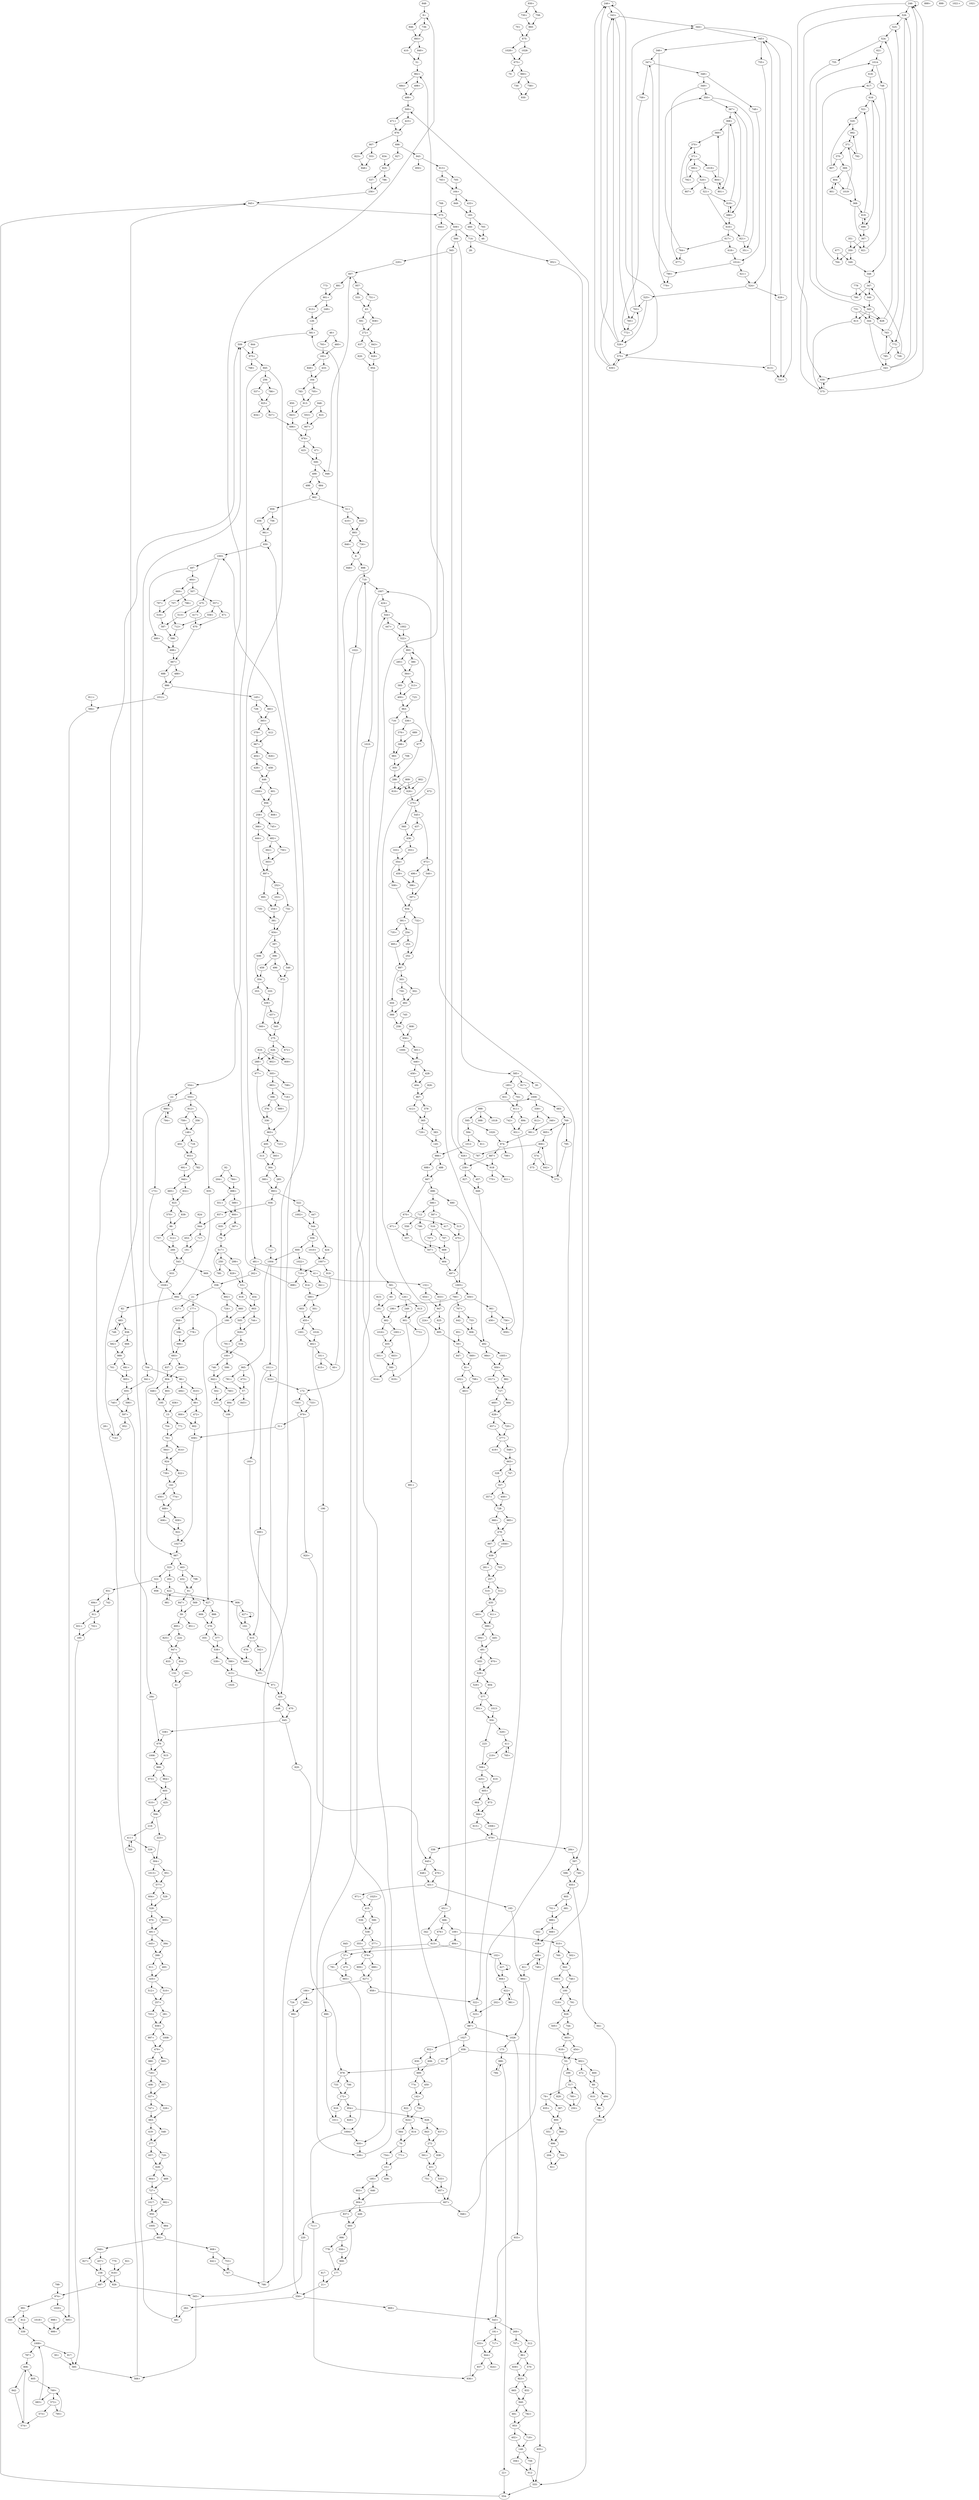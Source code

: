digraph adj {
graph [k=96]
edge [d=-95]
"8+" [l=22569 C=814020]
"8-" [l=22569 C=814020]
"15+" [l=26505 C=943989]
"15-" [l=26505 C=943989]
"21+" [l=53007 C=1890434]
"21-" [l=53007 C=1890434]
"22+" [l=90139 C=2607704]
"22-" [l=90139 C=2607704]
"28+" [l=48884 C=1370904]
"28-" [l=48884 C=1370904]
"30+" [l=26106 C=725198]
"30-" [l=26106 C=725198]
"31+" [l=51885 C=1941957]
"31-" [l=51885 C=1941957]
"41+" [l=38166 C=1432157]
"41-" [l=38166 C=1432157]
"43+" [l=26655 C=865449]
"43-" [l=26655 C=865449]
"46+" [l=8643 C=332799]
"46-" [l=8643 C=332799]
"51+" [l=37859 C=1389430]
"51-" [l=37859 C=1389430]
"53+" [l=29534 C=1110504]
"53-" [l=29534 C=1110504]
"57+" [l=27953 C=1034613]
"57-" [l=27953 C=1034613]
"59+" [l=19050 C=719001]
"59-" [l=19050 C=719001]
"60+" [l=34471 C=1302211]
"60-" [l=34471 C=1302211]
"70+" [l=9150 C=265242]
"70-" [l=9150 C=265242]
"76+" [l=24888 C=864118]
"76-" [l=24888 C=864118]
"79+" [l=8997 C=336627]
"79-" [l=8997 C=336627]
"81+" [l=42121 C=1596143]
"81-" [l=42121 C=1596143]
"82+" [l=41532 C=1381633]
"82-" [l=41532 C=1381633]
"86+" [l=84609 C=2956635]
"86-" [l=84609 C=2956635]
"89+" [l=25733 C=814329]
"89-" [l=25733 C=814329]
"92+" [l=5515 C=191723]
"92-" [l=5515 C=191723]
"96+" [l=14818 C=444070]
"96-" [l=14818 C=444070]
"100+" [l=4909 C=178892]
"100-" [l=4909 C=178892]
"101+" [l=1276 C=47865]
"101-" [l=1276 C=47865]
"102+" [l=22200 C=797857]
"102-" [l=22200 C=797857]
"109+" [l=350 C=19165]
"109-" [l=350 C=19165]
"126+" [l=47492 C=1580702]
"126-" [l=47492 C=1580702]
"132+" [l=45658 C=1716228]
"132-" [l=45658 C=1716228]
"142+" [l=36218 C=1328996]
"142-" [l=36218 C=1328996]
"145+" [l=224 C=32396]
"145-" [l=224 C=32396]
"148+" [l=38775 C=1293221]
"148-" [l=38775 C=1293221]
"164+" [l=7402 C=267366]
"164-" [l=7402 C=267366]
"166+" [l=16079 C=492354]
"166-" [l=16079 C=492354]
"172+" [l=3548 C=229449]
"172-" [l=3548 C=229449]
"173+" [l=39254 C=1178332]
"173-" [l=39254 C=1178332]
"177+" [l=2477 C=88448]
"177-" [l=2477 C=88448]
"183+" [l=8090 C=294280]
"183-" [l=8090 C=294280]
"185+" [l=20225 C=739992]
"185-" [l=20225 C=739992]
"191+" [l=14299 C=480879]
"191-" [l=14299 C=480879]
"193+" [l=44864 C=1351665]
"193-" [l=44864 C=1351665]
"195+" [l=12728 C=457063]
"195-" [l=12728 C=457063]
"196+" [l=4302 C=156636]
"196-" [l=4302 C=156636]
"202+" [l=14202 C=515195]
"202-" [l=14202 C=515195]
"204+" [l=191 C=3092]
"204-" [l=191 C=3092]
"219+" [l=9313 C=336927]
"219-" [l=9313 C=336927]
"220+" [l=47118 C=1579878]
"220-" [l=47118 C=1579878]
"223+" [l=11473 C=367292]
"223-" [l=11473 C=367292]
"224+" [l=191 C=3970]
"224-" [l=191 C=3970]
"238+" [l=6420 C=181705]
"238-" [l=6420 C=181705]
"246+" [l=96 C=255]
"246-" [l=96 C=255]
"249+" [l=191 C=2676]
"249-" [l=191 C=2676]
"250+" [l=250 C=4123]
"250-" [l=250 C=4123]
"252+" [l=189 C=6437]
"252-" [l=189 C=6437]
"253+" [l=98 C=179]
"253-" [l=98 C=179]
"254+" [l=138 C=9991]
"254-" [l=138 C=9991]
"256+" [l=3347 C=115954]
"256-" [l=3347 C=115954]
"257+" [l=952 C=57990]
"257-" [l=952 C=57990]
"258+" [l=176 C=18499]
"258-" [l=176 C=18499]
"262+" [l=2547 C=73373]
"262-" [l=2547 C=73373]
"269+" [l=11183 C=397704]
"269-" [l=11183 C=397704]
"272+" [l=7012 C=224850]
"272-" [l=7012 C=224850]
"275+" [l=286 C=46417]
"275-" [l=286 C=46417]
"277+" [l=209 C=8897]
"277-" [l=209 C=8897]
"281+" [l=191 C=4612]
"281-" [l=191 C=4612]
"284+" [l=2644 C=95093]
"284-" [l=2644 C=95093]
"285+" [l=191 C=4640]
"285-" [l=191 C=4640]
"288+" [l=219 C=26354]
"288-" [l=219 C=26354]
"299+" [l=256 C=5231]
"299-" [l=256 C=5231]
"302+" [l=191 C=15404]
"302-" [l=191 C=15404]
"303+" [l=172 C=10191]
"303-" [l=172 C=10191]
"304+" [l=1141 C=62795]
"304-" [l=1141 C=62795]
"305+" [l=124 C=6986]
"305-" [l=124 C=6986]
"312+" [l=191 C=2889]
"312-" [l=191 C=2889]
"313+" [l=191 C=23078]
"313-" [l=191 C=23078]
"322+" [l=103 C=459]
"322-" [l=103 C=459]
"323+" [l=97 C=157]
"323-" [l=97 C=157]
"327+" [l=920 C=53740]
"327-" [l=920 C=53740]
"328+" [l=191 C=2473]
"328-" [l=191 C=2473]
"329+" [l=5063 C=164733]
"329-" [l=5063 C=164733]
"333+" [l=280 C=15746]
"333-" [l=280 C=15746]
"336+" [l=168 C=18447]
"336-" [l=168 C=18447]
"338+" [l=2241 C=72974]
"338-" [l=2241 C=72974]
"339+" [l=216 C=2535]
"339-" [l=216 C=2535]
"340+" [l=392 C=5524]
"340-" [l=392 C=5524]
"342+" [l=307 C=9457]
"342-" [l=307 C=9457]
"343+" [l=96 C=255]
"343-" [l=96 C=255]
"344+" [l=96 C=255]
"344-" [l=96 C=255]
"345+" [l=96 C=255]
"345-" [l=96 C=255]
"346+" [l=98 C=765]
"346-" [l=98 C=765]
"347+" [l=96 C=255]
"347-" [l=96 C=255]
"348+" [l=97 C=510]
"348-" [l=97 C=510]
"349+" [l=96 C=255]
"349-" [l=96 C=255]
"350+" [l=98 C=765]
"350-" [l=98 C=765]
"351+" [l=139 C=238]
"351-" [l=139 C=238]
"353+" [l=278 C=6239]
"353-" [l=278 C=6239]
"354+" [l=239 C=14249]
"354-" [l=239 C=14249]
"355+" [l=236 C=5628]
"355-" [l=236 C=5628]
"356+" [l=191 C=2971]
"356-" [l=191 C=2971]
"357+" [l=477 C=11357]
"357-" [l=477 C=11357]
"358+" [l=284 C=10398]
"358-" [l=284 C=10398]
"364+" [l=209 C=27495]
"364-" [l=209 C=27495]
"365+" [l=199 C=26456]
"365-" [l=199 C=26456]
"366+" [l=154 C=14762]
"366-" [l=154 C=14762]
"367+" [l=98 C=765]
"367-" [l=98 C=765]
"368+" [l=102 C=1697]
"368-" [l=102 C=1697]
"369+" [l=97 C=443]
"369-" [l=97 C=443]
"370+" [l=97 C=444]
"370-" [l=97 C=444]
"371+" [l=99 C=840]
"371-" [l=99 C=840]
"376+" [l=105 C=2550]
"376-" [l=105 C=2550]
"377+" [l=236 C=6285]
"377-" [l=236 C=6285]
"378+" [l=151 C=3663]
"378-" [l=151 C=3663]
"379+" [l=193 C=23126]
"379-" [l=193 C=23126]
"380+" [l=191 C=23392]
"380-" [l=191 C=23392]
"383+" [l=191 C=23255]
"383-" [l=191 C=23255]
"387+" [l=191 C=4262]
"387-" [l=191 C=4262]
"391+" [l=156 C=14797]
"391-" [l=156 C=14797]
"393+" [l=191 C=9307]
"393-" [l=191 C=9307]
"394+" [l=1997 C=56787]
"394-" [l=1997 C=56787]
"396+" [l=195 C=11540]
"396-" [l=195 C=11540]
"397+" [l=231 C=25288]
"397-" [l=231 C=25288]
"398+" [l=108 C=3306]
"398-" [l=108 C=3306]
"399+" [l=457 C=26490]
"399-" [l=457 C=26490]
"400+" [l=96 C=255]
"400-" [l=96 C=255]
"402+" [l=191 C=219]
"402-" [l=191 C=219]
"404+" [l=186 C=21280]
"404-" [l=186 C=21280]
"408+" [l=528 C=12678]
"408-" [l=528 C=12678]
"410+" [l=191 C=3203]
"410-" [l=191 C=3203]
"411+" [l=193 C=5979]
"411-" [l=193 C=5979]
"412+" [l=193 C=8526]
"412-" [l=193 C=8526]
"415+" [l=186 C=7430]
"415-" [l=186 C=7430]
"417+" [l=344 C=11052]
"417-" [l=344 C=11052]
"419+" [l=191 C=3165]
"419-" [l=191 C=3165]
"423+" [l=440 C=22687]
"423-" [l=440 C=22687]
"424+" [l=281 C=5423]
"424-" [l=281 C=5423]
"425+" [l=340 C=7771]
"425-" [l=340 C=7771]
"427+" [l=1881 C=69183]
"427-" [l=1881 C=69183]
"428+" [l=191 C=23465]
"428-" [l=191 C=23465]
"431+" [l=193 C=6292]
"431-" [l=193 C=6292]
"432+" [l=191 C=3001]
"432-" [l=191 C=3001]
"433+" [l=191 C=3432]
"433-" [l=191 C=3432]
"435+" [l=176 C=5805]
"435-" [l=176 C=5805]
"436+" [l=131 C=3670]
"436-" [l=131 C=3670]
"437+" [l=156 C=5489]
"437-" [l=156 C=5489]
"444+" [l=202 C=12619]
"444-" [l=202 C=12619]
"445+" [l=1106 C=33281]
"445-" [l=1106 C=33281]
"446+" [l=140 C=11374]
"446-" [l=140 C=11374]
"447+" [l=191 C=14976]
"447-" [l=191 C=14976]
"449+" [l=246 C=3969]
"449-" [l=246 C=3969]
"450+" [l=191 C=2998]
"450-" [l=191 C=2998]
"454+" [l=191 C=3668]
"454-" [l=191 C=3668]
"455+" [l=320 C=18049]
"455-" [l=320 C=18049]
"456+" [l=191 C=3013]
"456-" [l=191 C=3013]
"457+" [l=191 C=3078]
"457-" [l=191 C=3078]
"458+" [l=191 C=5025]
"458-" [l=191 C=5025]
"459+" [l=108 C=398]
"459-" [l=108 C=398]
"460+" [l=191 C=2873]
"460-" [l=191 C=2873]
"462+" [l=242 C=10589]
"462-" [l=242 C=10589]
"463+" [l=553 C=16428]
"463-" [l=553 C=16428]
"464+" [l=166 C=10142]
"464-" [l=166 C=10142]
"469+" [l=191 C=3126]
"469-" [l=191 C=3126]
"470+" [l=191 C=2768]
"470-" [l=191 C=2768]
"471+" [l=440 C=11179]
"471-" [l=440 C=11179]
"472+" [l=191 C=2719]
"472-" [l=191 C=2719]
"473+" [l=191 C=3154]
"473-" [l=191 C=3154]
"475+" [l=103 C=819]
"475-" [l=103 C=819]
"479+" [l=152 C=4306]
"479-" [l=152 C=4306]
"481+" [l=99 C=188]
"481-" [l=99 C=188]
"482+" [l=113 C=1562]
"482-" [l=113 C=1562]
"483+" [l=203 C=6124]
"483-" [l=203 C=6124]
"488+" [l=193 C=22487]
"488-" [l=193 C=22487]
"491+" [l=152 C=2571]
"491-" [l=152 C=2571]
"492+" [l=279 C=12367]
"492-" [l=279 C=12367]
"493+" [l=261 C=5339]
"493-" [l=261 C=5339]
"494+" [l=191 C=2705]
"494-" [l=191 C=2705]
"496+" [l=181 C=6582]
"496-" [l=181 C=6582]
"497+" [l=98 C=435]
"497-" [l=98 C=435]
"498+" [l=191 C=3633]
"498-" [l=191 C=3633]
"499+" [l=99 C=337]
"499-" [l=99 C=337]
"500+" [l=266 C=16657]
"500-" [l=266 C=16657]
"501+" [l=191 C=3999]
"501-" [l=191 C=3999]
"502+" [l=191 C=3050]
"502-" [l=191 C=3050]
"505+" [l=191 C=2088]
"505-" [l=191 C=2088]
"506+" [l=520 C=31695]
"506-" [l=520 C=31695]
"507+" [l=176 C=5880]
"507-" [l=176 C=5880]
"508+" [l=342 C=19893]
"508-" [l=342 C=19893]
"509+" [l=158 C=15004]
"509-" [l=158 C=15004]
"510+" [l=314 C=6679]
"510-" [l=314 C=6679]
"512+" [l=314 C=6179]
"512-" [l=314 C=6179]
"513+" [l=326 C=16359]
"513-" [l=326 C=16359]
"516+" [l=164 C=4140]
"516-" [l=164 C=4140]
"517+" [l=155 C=3597]
"517-" [l=155 C=3597]
"518+" [l=191 C=3091]
"518-" [l=191 C=3091]
"520+" [l=97 C=297]
"520-" [l=97 C=297]
"521+" [l=104 C=1318]
"521-" [l=104 C=1318]
"522+" [l=114 C=3724]
"522-" [l=114 C=3724]
"524+" [l=96 C=155]
"524-" [l=96 C=155]
"525+" [l=96 C=160]
"525-" [l=96 C=160]
"526+" [l=96 C=173]
"526-" [l=96 C=173]
"528+" [l=146 C=3256]
"528-" [l=146 C=3256]
"529+" [l=239 C=4647]
"529-" [l=239 C=4647]
"533+" [l=191 C=2404]
"533-" [l=191 C=2404]
"537+" [l=191 C=3007]
"537-" [l=191 C=3007]
"538+" [l=145 C=4654]
"538-" [l=145 C=4654]
"539+" [l=297 C=6900]
"539-" [l=297 C=6900]
"543+" [l=308 C=17439]
"543-" [l=308 C=17439]
"544+" [l=152 C=9434]
"544-" [l=152 C=9434]
"545+" [l=134 C=7956]
"545-" [l=134 C=7956]
"546+" [l=281 C=14872]
"546-" [l=281 C=14872]
"548+" [l=191 C=2579]
"548-" [l=191 C=2579]
"551+" [l=191 C=3144]
"551-" [l=191 C=3144]
"553+" [l=191 C=2764]
"553-" [l=191 C=2764]
"554+" [l=98 C=323]
"554-" [l=98 C=323]
"555+" [l=96 C=89]
"555-" [l=96 C=89]
"556+" [l=246 C=4919]
"556-" [l=246 C=4919]
"557+" [l=103 C=568]
"557-" [l=103 C=568]
"558+" [l=102 C=350]
"558-" [l=102 C=350]
"559+" [l=161 C=10417]
"559-" [l=161 C=10417]
"560+" [l=195 C=3450]
"560-" [l=195 C=3450]
"564+" [l=191 C=3055]
"564-" [l=191 C=3055]
"565+" [l=96 C=45]
"565-" [l=96 C=45]
"566+" [l=96 C=106]
"566-" [l=96 C=106]
"569+" [l=191 C=2946]
"569-" [l=191 C=2946]
"570+" [l=191 C=2531]
"570-" [l=191 C=2531]
"572+" [l=260 C=2690]
"572-" [l=260 C=2690]
"573+" [l=96 C=18]
"573-" [l=96 C=18]
"574+" [l=260 C=2097]
"574-" [l=260 C=2097]
"575+" [l=189 C=4005]
"575-" [l=189 C=4005]
"577+" [l=171 C=5016]
"577-" [l=171 C=5016]
"580+" [l=158 C=4970]
"580-" [l=158 C=4970]
"581+" [l=96 C=64]
"581-" [l=96 C=64]
"582+" [l=191 C=4359]
"582-" [l=191 C=4359]
"585+" [l=96 C=63]
"585-" [l=96 C=63]
"586+" [l=104 C=1153]
"586-" [l=104 C=1153]
"587+" [l=104 C=1002]
"587-" [l=104 C=1002]
"589+" [l=191 C=462]
"589-" [l=191 C=462]
"590+" [l=297 C=6852]
"590-" [l=297 C=6852]
"591+" [l=191 C=2081]
"591-" [l=191 C=2081]
"594+" [l=96 C=255]
"594-" [l=96 C=255]
"595+" [l=96 C=255]
"595-" [l=96 C=255]
"596+" [l=222 C=3569]
"596-" [l=222 C=3569]
"597+" [l=152 C=3089]
"597-" [l=152 C=3089]
"598+" [l=191 C=3258]
"598-" [l=191 C=3258]
"600+" [l=133 C=4445]
"600-" [l=133 C=4445]
"601+" [l=192 C=4085]
"601-" [l=192 C=4085]
"603+" [l=191 C=4196]
"603-" [l=191 C=4196]
"604+" [l=239 C=4307]
"604-" [l=239 C=4307]
"605+" [l=144 C=3897]
"605-" [l=144 C=3897]
"606+" [l=191 C=3681]
"606-" [l=191 C=3681]
"607+" [l=137 C=2319]
"607-" [l=137 C=2319]
"610+" [l=340 C=7547]
"610-" [l=340 C=7547]
"611+" [l=261 C=5395]
"611-" [l=261 C=5395]
"613+" [l=191 C=495]
"613-" [l=191 C=495]
"615+" [l=143 C=3873]
"615-" [l=143 C=3873]
"616+" [l=98 C=436]
"616-" [l=98 C=436]
"617+" [l=98 C=432]
"617-" [l=98 C=432]
"618+" [l=96 C=141]
"618-" [l=96 C=141]
"621+" [l=98 C=429]
"621-" [l=98 C=429]
"622+" [l=131 C=3286]
"622-" [l=131 C=3286]
"626+" [l=97 C=510]
"626-" [l=97 C=510]
"627+" [l=165 C=3054]
"627-" [l=165 C=3054]
"628+" [l=215 C=6873]
"628-" [l=215 C=6873]
"630+" [l=97 C=102]
"630-" [l=97 C=102]
"637+" [l=191 C=2619]
"637-" [l=191 C=2619]
"642+" [l=191 C=3356]
"642-" [l=191 C=3356]
"645+" [l=291 C=11739]
"645-" [l=291 C=11739]
"646+" [l=191 C=1958]
"646-" [l=191 C=1958]
"648+" [l=191 C=3353]
"648-" [l=191 C=3353]
"650+" [l=96 C=215]
"650-" [l=96 C=215]
"651+" [l=96 C=164]
"651-" [l=96 C=164]
"653+" [l=191 C=3393]
"653-" [l=191 C=3393]
"654+" [l=191 C=3109]
"654-" [l=191 C=3109]
"655+" [l=159 C=4443]
"655-" [l=159 C=4443]
"657+" [l=191 C=3499]
"657-" [l=191 C=3499]
"658+" [l=96 C=49]
"658-" [l=96 C=49]
"660+" [l=191 C=467]
"660-" [l=191 C=467]
"663+" [l=202 C=6893]
"663-" [l=202 C=6893]
"664+" [l=191 C=3214]
"664-" [l=191 C=3214]
"665+" [l=191 C=4405]
"665-" [l=191 C=4405]
"666+" [l=99 C=428]
"666-" [l=99 C=428]
"667+" [l=128 C=7111]
"667-" [l=128 C=7111]
"668+" [l=191 C=314]
"668-" [l=191 C=314]
"669+" [l=176 C=667]
"669-" [l=176 C=667]
"670+" [l=97 C=128]
"670-" [l=97 C=128]
"671+" [l=190 C=4564]
"671-" [l=190 C=4564]
"672+" [l=117 C=88]
"672-" [l=117 C=88]
"675+" [l=146 C=3514]
"675-" [l=146 C=3514]
"676+" [l=166 C=2427]
"676-" [l=166 C=2427]
"677+" [l=134 C=252]
"677-" [l=134 C=252]
"679+" [l=163 C=3878]
"679-" [l=163 C=3878]
"680+" [l=246 C=5458]
"680-" [l=246 C=5458]
"681+" [l=191 C=437]
"681-" [l=191 C=437]
"683+" [l=189 C=1444]
"683-" [l=189 C=1444]
"684+" [l=191 C=2925]
"684-" [l=191 C=2925]
"686+" [l=175 C=304]
"686-" [l=175 C=304]
"688+" [l=193 C=3263]
"688-" [l=193 C=3263]
"689+" [l=125 C=143]
"689-" [l=125 C=143]
"691+" [l=191 C=2675]
"691-" [l=191 C=2675]
"693+" [l=98 C=110]
"693-" [l=98 C=110]
"694+" [l=179 C=2439]
"694-" [l=179 C=2439]
"696+" [l=212 C=8327]
"696-" [l=212 C=8327]
"698+" [l=97 C=319]
"698-" [l=97 C=319]
"701+" [l=191 C=2068]
"701-" [l=191 C=2068]
"702+" [l=191 C=2958]
"702-" [l=191 C=2958]
"703+" [l=191 C=2487]
"703-" [l=191 C=2487]
"704+" [l=97 C=92]
"704-" [l=97 C=92]
"705+" [l=191 C=2642]
"705-" [l=191 C=2642]
"706+" [l=191 C=4971]
"706-" [l=191 C=4971]
"707+" [l=110 C=648]
"707-" [l=110 C=648]
"708+" [l=133 C=98]
"708-" [l=133 C=98]
"709+" [l=162 C=370]
"709-" [l=162 C=370]
"710+" [l=97 C=111]
"710-" [l=97 C=111]
"711+" [l=133 C=1282]
"711-" [l=133 C=1282]
"712+" [l=176 C=3706]
"712-" [l=176 C=3706]
"714+" [l=97 C=92]
"714-" [l=97 C=92]
"716+" [l=191 C=545]
"716-" [l=191 C=545]
"717+" [l=191 C=506]
"717-" [l=191 C=506]
"718+" [l=191 C=3331]
"718-" [l=191 C=3331]
"720+" [l=191 C=2829]
"720-" [l=191 C=2829]
"723+" [l=124 C=74]
"723-" [l=124 C=74]
"724+" [l=191 C=2926]
"724-" [l=191 C=2926]
"727+" [l=196 C=6759]
"727-" [l=196 C=6759]
"728+" [l=132 C=2029]
"728-" [l=132 C=2029]
"729+" [l=191 C=3681]
"729-" [l=191 C=3681]
"730+" [l=191 C=2330]
"730-" [l=191 C=2330]
"731+" [l=142 C=3016]
"731-" [l=142 C=3016]
"732+" [l=303 C=5979]
"732-" [l=303 C=5979]
"733+" [l=191 C=3369]
"733-" [l=191 C=3369]
"735+" [l=102 C=15]
"735-" [l=102 C=15]
"736+" [l=191 C=2576]
"736-" [l=191 C=2576]
"739+" [l=191 C=2601]
"739-" [l=191 C=2601]
"740+" [l=222 C=4406]
"740-" [l=222 C=4406]
"742+" [l=180 C=606]
"742-" [l=180 C=606]
"744+" [l=191 C=962]
"744-" [l=191 C=962]
"745+" [l=128 C=102]
"745-" [l=128 C=102]
"746+" [l=191 C=430]
"746-" [l=191 C=430]
"747+" [l=191 C=2931]
"747-" [l=191 C=2931]
"748+" [l=182 C=390]
"748-" [l=182 C=390]
"749+" [l=176 C=1808]
"749-" [l=176 C=1808]
"750+" [l=191 C=288]
"750-" [l=191 C=288]
"751+" [l=191 C=445]
"751-" [l=191 C=445]
"753+" [l=191 C=365]
"753-" [l=191 C=365]
"754+" [l=191 C=316]
"754-" [l=191 C=316]
"755+" [l=188 C=576]
"755-" [l=188 C=576]
"756+" [l=191 C=245]
"756-" [l=191 C=245]
"757+" [l=191 C=322]
"757-" [l=191 C=322]
"758+" [l=191 C=475]
"758-" [l=191 C=475]
"759+" [l=191 C=372]
"759-" [l=191 C=372]
"760+" [l=191 C=639]
"760-" [l=191 C=639]
"763+" [l=96 C=3]
"763-" [l=96 C=3]
"764+" [l=105 C=37]
"764-" [l=105 C=37]
"765+" [l=183 C=1663]
"765-" [l=183 C=1663]
"766+" [l=103 C=632]
"766-" [l=103 C=632]
"767+" [l=101 C=248]
"767-" [l=101 C=248]
"768+" [l=114 C=51]
"768-" [l=114 C=51]
"769+" [l=103 C=252]
"769-" [l=103 C=252]
"770+" [l=157 C=173]
"770-" [l=157 C=173]
"771+" [l=191 C=2622]
"771-" [l=191 C=2622]
"772+" [l=150 C=173]
"772-" [l=150 C=173]
"773+" [l=187 C=440]
"773-" [l=187 C=440]
"774+" [l=191 C=308]
"774-" [l=191 C=308]
"778+" [l=99 C=8]
"778-" [l=99 C=8]
"779+" [l=155 C=340]
"779-" [l=155 C=340]
"780+" [l=112 C=215]
"780-" [l=112 C=215]
"781+" [l=191 C=463]
"781-" [l=191 C=463]
"782+" [l=191 C=442]
"782-" [l=191 C=442]
"783+" [l=191 C=300]
"783-" [l=191 C=300]
"784+" [l=191 C=279]
"784-" [l=191 C=279]
"785+" [l=98 C=96]
"785-" [l=98 C=96]
"786+" [l=191 C=315]
"786-" [l=191 C=315]
"787+" [l=112 C=315]
"787-" [l=112 C=315]
"790+" [l=101 C=17]
"790-" [l=101 C=17]
"791+" [l=191 C=249]
"791-" [l=191 C=249]
"792+" [l=122 C=64]
"792-" [l=122 C=64]
"793+" [l=191 C=316]
"793-" [l=191 C=316]
"794+" [l=122 C=199]
"794-" [l=122 C=199]
"795+" [l=96 C=3]
"795-" [l=96 C=3]
"796+" [l=110 C=47]
"796-" [l=110 C=47]
"797+" [l=110 C=54]
"797-" [l=110 C=54]
"798+" [l=191 C=496]
"798-" [l=191 C=496]
"799+" [l=110 C=34]
"799-" [l=110 C=34]
"800+" [l=191 C=320]
"800-" [l=191 C=320]
"801+" [l=131 C=206]
"801-" [l=131 C=206]
"802+" [l=128 C=103]
"802-" [l=128 C=103]
"803+" [l=191 C=547]
"803-" [l=191 C=547]
"804+" [l=113 C=40]
"804-" [l=113 C=40]
"805+" [l=96 C=24]
"805-" [l=96 C=24]
"806+" [l=104 C=248]
"806-" [l=104 C=248]
"807+" [l=120 C=96]
"807-" [l=120 C=96]
"808+" [l=120 C=90]
"808-" [l=120 C=90]
"809+" [l=119 C=78]
"809-" [l=119 C=78]
"810+" [l=191 C=290]
"810-" [l=191 C=290]
"811+" [l=111 C=364]
"811-" [l=111 C=364]
"812+" [l=103 C=30]
"812-" [l=103 C=30]
"813+" [l=97 C=4]
"813-" [l=97 C=4]
"814+" [l=191 C=255]
"814-" [l=191 C=255]
"815+" [l=122 C=64]
"815-" [l=122 C=64]
"816+" [l=106 C=34]
"816-" [l=106 C=34]
"817+" [l=123 C=70]
"817-" [l=123 C=70]
"818+" [l=191 C=269]
"818-" [l=191 C=269]
"819+" [l=111 C=38]
"819-" [l=111 C=38]
"820+" [l=103 C=18]
"820-" [l=103 C=18]
"821+" [l=108 C=29]
"821-" [l=108 C=29]
"822+" [l=191 C=230]
"822-" [l=191 C=230]
"823+" [l=191 C=323]
"823-" [l=191 C=323]
"824+" [l=140 C=119]
"824-" [l=140 C=119]
"825+" [l=191 C=303]
"825-" [l=191 C=303]
"826+" [l=118 C=57]
"826-" [l=118 C=57]
"827+" [l=191 C=375]
"827-" [l=191 C=375]
"828+" [l=97 C=8]
"828-" [l=97 C=8]
"829+" [l=101 C=12]
"829-" [l=101 C=12]
"830+" [l=191 C=300]
"830-" [l=191 C=300]
"831+" [l=191 C=291]
"831-" [l=191 C=291]
"832+" [l=191 C=700]
"832-" [l=191 C=700]
"833+" [l=191 C=1277]
"833-" [l=191 C=1277]
"834+" [l=131 C=142]
"834-" [l=131 C=142]
"835+" [l=191 C=299]
"835-" [l=191 C=299]
"836+" [l=163 C=248]
"836-" [l=163 C=248]
"837+" [l=107 C=32]
"837-" [l=107 C=32]
"838+" [l=191 C=532]
"838-" [l=191 C=532]
"839+" [l=191 C=436]
"839-" [l=191 C=436]
"840+" [l=191 C=295]
"840-" [l=191 C=295]
"841+" [l=155 C=409]
"841-" [l=155 C=409]
"842+" [l=96 C=2]
"842-" [l=96 C=2]
"843+" [l=191 C=358]
"843-" [l=191 C=358]
"844+" [l=117 C=53]
"844-" [l=117 C=53]
"845+" [l=126 C=65]
"845-" [l=126 C=65]
"846+" [l=191 C=270]
"846-" [l=191 C=270]
"847+" [l=191 C=425]
"847-" [l=191 C=425]
"848+" [l=196 C=376]
"848-" [l=196 C=376]
"849+" [l=191 C=472]
"849-" [l=191 C=472]
"850+" [l=147 C=178]
"850-" [l=147 C=178]
"851+" [l=128 C=135]
"851-" [l=128 C=135]
"887+" [l=209376 C=5742170]
"887-" [l=209376 C=5742170]
"888+" [l=21865 C=678735]
"888-" [l=21865 C=678735]
"889+" [l=55828 C=2045920]
"889-" [l=55828 C=2045920]
"890+" [l=90544 C=3370799]
"890-" [l=90544 C=3370799]
"891+" [l=20063 C=649116]
"891-" [l=20063 C=649116]
"892+" [l=21268 C=616206]
"892-" [l=21268 C=616206]
"893+" [l=86361 C=3144777]
"893-" [l=86361 C=3144777]
"894+" [l=105784 C=3978132]
"894-" [l=105784 C=3978132]
"895+" [l=76923 C=2931114]
"895-" [l=76923 C=2931114]
"896+" [l=85836 C=3197984]
"896-" [l=85836 C=3197984]
"897+" [l=523 C=106873]
"897-" [l=523 C=106873]
"898+" [l=75740 C=2709329]
"898-" [l=75740 C=2709329]
"899+" [l=120053 C=3344930]
"899-" [l=120053 C=3344930]
"900+" [l=72130 C=2698563]
"900-" [l=72130 C=2698563]
"901+" [l=79018 C=2586060]
"901-" [l=79018 C=2586060]
"902+" [l=34991 C=1115651]
"902-" [l=34991 C=1115651]
"903+" [l=80339 C=2987162]
"903-" [l=80339 C=2987162]
"904+" [l=62788 C=2260030]
"904-" [l=62788 C=2260030]
"905+" [l=34308 C=1125653]
"905-" [l=34308 C=1125653]
"906+" [l=17453 C=653815]
"906-" [l=17453 C=653815]
"907+" [l=41851 C=1376831]
"907-" [l=41851 C=1376831]
"908+" [l=21184 C=735067]
"908-" [l=21184 C=735067]
"909+" [l=3227 C=102880]
"909-" [l=3227 C=102880]
"910+" [l=17655 C=669604]
"910-" [l=17655 C=669604]
"911+" [l=52012 C=1889893]
"911-" [l=52012 C=1889893]
"912+" [l=72439 C=2397069]
"912-" [l=72439 C=2397069]
"913+" [l=77576 C=2875166]
"913-" [l=77576 C=2875166]
"914+" [l=32781 C=1227352]
"914-" [l=32781 C=1227352]
"915+" [l=423 C=11706]
"915-" [l=423 C=11706]
"916+" [l=81373 C=3058103]
"916-" [l=81373 C=3058103]
"917+" [l=61723 C=1713480]
"917-" [l=61723 C=1713480]
"918+" [l=36009 C=960657]
"918-" [l=36009 C=960657]
"919+" [l=26188 C=999214]
"919-" [l=26188 C=999214]
"920+" [l=4215 C=127437]
"920-" [l=4215 C=127437]
"921+" [l=54482 C=1458802]
"921-" [l=54482 C=1458802]
"922+" [l=31494 C=1174846]
"922-" [l=31494 C=1174846]
"923+" [l=46701 C=1621076]
"923-" [l=46701 C=1621076]
"924+" [l=93335 C=3366988]
"924-" [l=93335 C=3366988]
"925+" [l=19450 C=716592]
"925-" [l=19450 C=716592]
"926+" [l=22845 C=676824]
"926-" [l=22845 C=676824]
"927+" [l=31616 C=1201541]
"927-" [l=31616 C=1201541]
"928+" [l=76659 C=2519357]
"928-" [l=76659 C=2519357]
"929+" [l=29309 C=1084256]
"929-" [l=29309 C=1084256]
"930+" [l=104259 C=3252817]
"930-" [l=104259 C=3252817]
"931+" [l=75314 C=2810648]
"931-" [l=75314 C=2810648]
"933+" [l=58615 C=2340307]
"933-" [l=58615 C=2340307]
"934+" [l=426 C=81643]
"934-" [l=426 C=81643]
"935+" [l=9439 C=314995]
"935-" [l=9439 C=314995]
"936+" [l=333 C=15900]
"936-" [l=333 C=15900]
"937+" [l=29707 C=1011045]
"937-" [l=29707 C=1011045]
"938+" [l=66459 C=2255196]
"938-" [l=66459 C=2255196]
"939+" [l=513 C=27762]
"939-" [l=513 C=27762]
"940+" [l=9999 C=349420]
"940-" [l=9999 C=349420]
"941+" [l=22324 C=645723]
"941-" [l=22324 C=645723]
"942+" [l=30966 C=1144452]
"942-" [l=30966 C=1144452]
"943+" [l=50197 C=1887848]
"943-" [l=50197 C=1887848]
"944+" [l=31934 C=1122291]
"944-" [l=31934 C=1122291]
"945+" [l=356 C=63150]
"945-" [l=356 C=63150]
"946+" [l=11537 C=363442]
"946-" [l=11537 C=363442]
"947+" [l=102482 C=3822317]
"947-" [l=102482 C=3822317]
"948+" [l=31981 C=1014009]
"948-" [l=31981 C=1014009]
"949+" [l=45119 C=1379163]
"949-" [l=45119 C=1379163]
"950+" [l=1975 C=127994]
"950-" [l=1975 C=127994]
"951+" [l=332 C=7987]
"951-" [l=332 C=7987]
"952+" [l=82230 C=2392414]
"952-" [l=82230 C=2392414]
"953+" [l=39614 C=1326305]
"953-" [l=39614 C=1326305]
"954+" [l=51601 C=1632412]
"954-" [l=51601 C=1632412]
"955+" [l=4786 C=170612]
"955-" [l=4786 C=170612]
"956+" [l=274 C=44054]
"956-" [l=274 C=44054]
"957+" [l=16843 C=554856]
"957-" [l=16843 C=554856]
"958+" [l=48657 C=1526556]
"958-" [l=48657 C=1526556]
"959+" [l=36493 C=1390837]
"959-" [l=36493 C=1390837]
"960+" [l=87501 C=2630479]
"960-" [l=87501 C=2630479]
"961+" [l=8759 C=330646]
"961-" [l=8759 C=330646]
"962+" [l=883 C=62946]
"962-" [l=883 C=62946]
"963+" [l=471 C=93290]
"963-" [l=471 C=93290]
"964+" [l=7657 C=247441]
"964-" [l=7657 C=247441]
"965+" [l=15780 C=595459]
"965-" [l=15780 C=595459]
"966+" [l=1845 C=116142]
"966-" [l=1845 C=116142]
"967+" [l=383 C=71226]
"967-" [l=383 C=71226]
"968+" [l=218 C=4437]
"968-" [l=218 C=4437]
"969+" [l=3053 C=101752]
"969-" [l=3053 C=101752]
"970+" [l=4863 C=145925]
"970-" [l=4863 C=145925]
"971+" [l=2973 C=93593]
"971-" [l=2973 C=93593]
"972+" [l=287 C=29551]
"972-" [l=287 C=29551]
"973+" [l=6282 C=233328]
"973-" [l=6282 C=233328]
"974+" [l=66736 C=1841448]
"974-" [l=66736 C=1841448]
"975+" [l=389 C=70652]
"975-" [l=389 C=70652]
"976+" [l=1523 C=157211]
"976-" [l=1523 C=157211]
"977+" [l=325 C=11529]
"977-" [l=325 C=11529]
"979+" [l=2593 C=185689]
"979-" [l=2593 C=185689]
"980+" [l=1277 C=37469]
"980-" [l=1277 C=37469]
"981+" [l=1264 C=46308]
"981-" [l=1264 C=46308]
"982+" [l=549 C=15756]
"982-" [l=549 C=15756]
"983+" [l=273 C=40595]
"983-" [l=273 C=40595]
"984+" [l=424 C=12294]
"984-" [l=424 C=12294]
"985+" [l=1374 C=45594]
"985-" [l=1374 C=45594]
"986+" [l=255 C=39714]
"986-" [l=255 C=39714]
"987+" [l=177 C=11391]
"987-" [l=177 C=11391]
"989+" [l=970 C=27596]
"989-" [l=970 C=27596]
"990+" [l=436 C=19689]
"990-" [l=436 C=19689]
"991+" [l=2421 C=68383]
"991-" [l=2421 C=68383]
"992+" [l=133 C=6199]
"992-" [l=133 C=6199]
"993+" [l=156 C=14586]
"993-" [l=156 C=14586]
"994+" [l=173 C=7638]
"994-" [l=173 C=7638]
"995+" [l=192 C=19619]
"995-" [l=192 C=19619]
"996+" [l=214 C=4093]
"996-" [l=214 C=4093]
"997+" [l=307 C=7461]
"997-" [l=307 C=7461]
"998+" [l=152 C=762]
"998-" [l=152 C=762]
"999+" [l=125 C=7164]
"999-" [l=125 C=7164]
"1000+" [l=192 C=22608]
"1000-" [l=192 C=22608]
"1001+" [l=632 C=22022]
"1001-" [l=632 C=22022]
"1002+" [l=191 C=5213]
"1002-" [l=191 C=5213]
"1003+" [l=131 C=8342]
"1003-" [l=131 C=8342]
"1004+" [l=157 C=6165]
"1004-" [l=157 C=6165]
"1005+" [l=424 C=10571]
"1005-" [l=424 C=10571]
"1006+" [l=423 C=8505]
"1006-" [l=423 C=8505]
"1007+" [l=131 C=3962]
"1007-" [l=131 C=3962]
"1008+" [l=307 C=7099]
"1008-" [l=307 C=7099]
"1009+" [l=140 C=2260]
"1009-" [l=140 C=2260]
"1010+" [l=217 C=4814]
"1010-" [l=217 C=4814]
"1011+" [l=206 C=4867]
"1011-" [l=206 C=4867]
"1012+" [l=188 C=676]
"1012-" [l=188 C=676]
"1013+" [l=332 C=6382]
"1013-" [l=332 C=6382]
"1014+" [l=98 C=430]
"1014-" [l=98 C=430]
"1016+" [l=632 C=19595]
"1016-" [l=632 C=19595]
"1017+" [l=591 C=16608]
"1017-" [l=591 C=16608]
"1018+" [l=113 C=800]
"1018-" [l=113 C=800]
"1019+" [l=128 C=145]
"1019-" [l=128 C=145]
"1020+" [l=189 C=821]
"1020-" [l=189 C=821]
"1021+" [l=126 C=7242]
"1021-" [l=126 C=7242]
"1022+" [l=212 C=6625]
"1022-" [l=212 C=6625]
"1025+" [l=16766 C=514697]
"1025-" [l=16766 C=514697]
"1026+" [l=113 C=2491]
"1026-" [l=113 C=2491]
"1027+" [l=113 C=2523]
"1027-" [l=113 C=2523]
"1028+" [l=1941 C=59041]
"1028-" [l=1941 C=59041]
"8+" -> "736-"
"8+" -> "846-"
"8-" -> "848+"
"8-" -> "898-"
"15+" -> "195+"
"15+" -> "836-"
"15-" -> "754-"
"15-" -> "771-"
"21+" -> "358+"
"21-" -> "177+"
"21-" -> "817+"
"22+" -> "554-"
"22-" -> "990+"
"28+" -> "714+"
"30+" -> "585-"
"31+" -> "658+"
"31-" -> "979-"
"41+" -> "132+"
"41+" -> "841+"
"41-" -> "481-"
"43+" -> "533+"
"43+" -> "751-"
"43-" -> "591-"
"43-" -> "838+"
"46+" -> "460+"
"46+" -> "793+"
"51+" -> "410+"
"51+" -> "840-"
"51-" -> "962+"
"53+" -> "454-"
"53+" -> "818-"
"53-" -> "299-"
"53-" -> "829-"
"57+" -> "473-"
"57+" -> "781-"
"57-" -> "845+"
"57-" -> "894-"
"59+" -> "569+"
"59+" -> "847-"
"59-" -> "851+"
"59-" -> "895+"
"60+" -> "581+"
"60-" -> "101-"
"70+" -> "675-"
"76+" -> "564+"
"76+" -> "814+"
"76-" -> "754+"
"76-" -> "771+"
"79+" -> "387-"
"79+" -> "835+"
"79-" -> "517+"
"81+" -> "432+"
"81+" -> "798+"
"81-" -> "569-"
"81-" -> "847+"
"82+" -> "994+"
"82-" -> "483-"
"86+" -> "570-"
"86+" -> "839+"
"86-" -> "312+"
"86-" -> "757-"
"89+" -> "472+"
"89+" -> "800+"
"89-" -> "494-"
"89-" -> "810-"
"92-" -> "204+"
"92-" -> "784+"
"96+" -> "494+"
"96+" -> "810+"
"96-" -> "704+"
"100+" -> "598-"
"100+" -> "746-"
"100-" -> "518+"
"100-" -> "791-"
"101+" -> "60+"
"101+" -> "815+"
"101-" -> "462-"
"102+" -> "427-"
"102+" -> "906+"
"102-" -> "615-"
"109+" -> "894+"
"109+" -> "910+"
"109-" -> "666+"
"126+" -> "249-"
"126+" -> "613-"
"126-" -> "581+"
"132+" -> "654+"
"132+" -> "833+"
"132-" -> "41-"
"142+" -> "739-"
"142+" -> "822-"
"142-" -> "450+"
"142-" -> "774+"
"145+" -> "383+"
"145+" -> "729-"
"145-" -> "986+"
"148+" -> "402-"
"148+" -> "718-"
"148-" -> "356+"
"148-" -> "759-"
"164+" -> "433+"
"164+" -> "849-"
"164-" -> "705+"
"164-" -> "783-"
"166+" -> "660+"
"166+" -> "724-"
"166-" -> "627-"
"172+" -> "916-"
"172+" -> "954+"
"172-" -> "706+"
"172-" -> "733+"
"173+" -> "1026+"
"173-" -> "990-"
"177+" -> "778+"
"177+" -> "968+"
"177-" -> "21+"
"183+" -> "433-"
"183+" -> "849+"
"183-" -> "460-"
"183-" -> "793-"
"185+" -> "702-"
"185+" -> "831-"
"185-" -> "585-"
"191+" -> "653+"
"191+" -> "717+"
"191-" -> "543-"
"193+" -> "431-"
"193-" -> "994+"
"195+" -> "646-"
"195+" -> "803+"
"195-" -> "15-"
"196+" -> "462-"
"196-" -> "766-"
"202+" -> "323+"
"202-" -> "622-"
"204+" -> "896+"
"204-" -> "92+"
"219+" -> "506+"
"219-" -> "411+"
"220+" -> "607-"
"220-" -> "565+"
"223+" -> "304+"
"223-" -> "506+"
"224+" -> "895-"
"224-" -> "947+"
"238+" -> "457-"
"238+" -> "827-"
"238-" -> "887-"
"238-" -> "926-"
"246+" -> "246+"
"246+" -> "343+"
"246+" -> "575+"
"246-" -> "246-"
"246-" -> "526-"
"246-" -> "630-"
"249+" -> "126-"
"249-" -> "901-"
"250+" -> "517-"
"250-" -> "780-"
"250-" -> "829+"
"252+" -> "253+"
"252+" -> "732-"
"252-" -> "897-"
"253+" -> "254+"
"253-" -> "252-"
"254+" -> "391-"
"254-" -> "253-"
"254-" -> "995+"
"256+" -> "945+"
"256-" -> "537+"
"256-" -> "786+"
"257+" -> "281-"
"257+" -> "703+"
"257-" -> "510-"
"257-" -> "512-"
"258+" -> "366+"
"258+" -> "745+"
"258-" -> "956+"
"262+" -> "358-"
"262-" -> "481-"
"269+" -> "312-"
"269+" -> "757+"
"269-" -> "543-"
"272+" -> "637-"
"272+" -> "843+"
"272-" -> "591+"
"272-" -> "838-"
"275+" -> "545+"
"275+" -> "560-"
"275-" -> "672+"
"275-" -> "626-"
"277+" -> "419+"
"277+" -> "548+"
"277-" -> "657-"
"277-" -> "720-"
"281+" -> "257-"
"281-" -> "939+"
"284+" -> "597-"
"284-" -> "679-"
"285+" -> "364+"
"285-" -> "993+"
"288+" -> "977+"
"288+" -> "305+"
"288-" -> "816+"
"288-" -> "626+"
"299+" -> "53+"
"299-" -> "517-"
"302+" -> "303+"
"302-" -> "482-"
"303+" -> "897+"
"303-" -> "302-"
"303-" -> "750-"
"304+" -> "951-"
"304+" -> "1013+"
"304-" -> "223-"
"304-" -> "329+"
"305+" -> "708+"
"305+" -> "983+"
"305-" -> "288-"
"312+" -> "269-"
"312-" -> "86+"
"313+" -> "400+"
"313-" -> "364-"
"322+" -> "323+"
"322-" -> "931-"
"322-" -> "958-"
"323+" -> "987+"
"323-" -> "202-"
"323-" -> "322-"
"327+" -> "328+"
"327+" -> "747+"
"327-" -> "357+"
"327-" -> "408+"
"328+" -> "663-"
"328-" -> "327-"
"329+" -> "411-"
"329-" -> "304+"
"333+" -> "354+"
"333-" -> "436+"
"336+" -> "376+"
"336+" -> "977-"
"336-" -> "963+"
"338+" -> "679-"
"338-" -> "645+"
"339+" -> "340+"
"339+" -> "812+"
"339-" -> "1009+"
"340+" -> "991+"
"340-" -> "339-"
"342+" -> "651-"
"342-" -> "615+"
"343+" -> "344+"
"343+" -> "785+"
"343-" -> "246-"
"343-" -> "526-"
"343-" -> "630-"
"344+" -> "345+"
"344+" -> "731+"
"344-" -> "343-"
"344-" -> "763-"
"345+" -> "346+"
"345+" -> "755+"
"345-" -> "344-"
"345-" -> "813-"
"345-" -> "828-"
"346+" -> "347+"
"346+" -> "779+"
"346-" -> "345-"
"347+" -> "348+"
"347+" -> "709+"
"347-" -> "346-"
"347-" -> "790-"
"348+" -> "349+"
"348+" -> "748+"
"348-" -> "347-"
"349+" -> "350+"
"349+" -> "677+"
"349-" -> "348-"
"350+" -> "351+"
"350+" -> "367+"
"350-" -> "349-"
"350-" -> "764-"
"351-" -> "350-"
"351-" -> "821-"
"353+" -> "354+"
"353-" -> "436+"
"354+" -> "459+"
"354+" -> "508+"
"354-" -> "333-"
"354-" -> "353-"
"355+" -> "378+"
"355-" -> "538+"
"356+" -> "912-"
"356-" -> "148+"
"357+" -> "728-"
"357-" -> "327+"
"358+" -> "262-"
"358+" -> "969+"
"358-" -> "21-"
"358-" -> "892+"
"364+" -> "313+"
"364+" -> "393-"
"364-" -> "285-"
"364-" -> "380+"
"365+" -> "379+"
"365+" -> "412-"
"365-" -> "383-"
"365-" -> "729+"
"366+" -> "444+"
"366+" -> "482+"
"366-" -> "258-"
"367+" -> "368+"
"367+" -> "686+"
"367-" -> "350-"
"367-" -> "821-"
"368+" -> "369+"
"368+" -> "801+"
"368-" -> "367-"
"368-" -> "819-"
"369+" -> "370+"
"369-" -> "368-"
"369-" -> "804-"
"370+" -> "371+"
"370-" -> "369-"
"370-" -> "807-"
"371+" -> "992+"
"371+" -> "1019+"
"371-" -> "370-"
"371-" -> "792-"
"376+" -> "398+"
"376-" -> "336-"
"377+" -> "378+"
"377-" -> "538+"
"378+" -> "888+"
"378+" -> "909+"
"378-" -> "355-"
"378-" -> "377-"
"379+" -> "967+"
"379-" -> "365-"
"380+" -> "993+"
"380-" -> "364+"
"383+" -> "365+"
"383-" -> "145-"
"387+" -> "79-"
"387-" -> "900-"
"391+" -> "254-"
"391+" -> "735+"
"391-" -> "934+"
"393+" -> "364-"
"393-" -> "400+"
"394+" -> "491-"
"394-" -> "399-"
"396+" -> "397+"
"396-" -> "459-"
"396-" -> "496-"
"397+" -> "934-"
"397-" -> "396-"
"397-" -> "546-"
"398+" -> "983-"
"398-" -> "376-"
"398-" -> "689+"
"399+" -> "394+"
"399+" -> "445-"
"399-" -> "493-"
"399-" -> "611-"
"400+" -> "963-"
"400-" -> "313-"
"400-" -> "393+"
"402+" -> "148-"
"402-" -> "953+"
"404+" -> "428+"
"404+" -> "458-"
"404-" -> "967-"
"408+" -> "728-"
"408-" -> "327+"
"410+" -> "893-"
"410-" -> "51-"
"411+" -> "329-"
"411+" -> "765-"
"411-" -> "219+"
"411-" -> "765+"
"412+" -> "365-"
"412-" -> "967+"
"415+" -> "971-"
"415+" -> "1025-"
"415-" -> "539-"
"415-" -> "590-"
"417+" -> "670-"
"417-" -> "475+"
"419+" -> "663+"
"419-" -> "277-"
"423+" -> "976-"
"423-" -> "500-"
"424+" -> "544+"
"424-" -> "1007+"
"425+" -> "605+"
"425-" -> "506-"
"427+" -> "102-"
"427+" -> "427+"
"427-" -> "427-"
"427-" -> "906+"
"428+" -> "446-"
"428-" -> "404-"
"431+" -> "193-"
"431+" -> "971+"
"431-" -> "470-"
"431-" -> "648-"
"432+" -> "463+"
"432-" -> "81-"
"433+" -> "183-"
"433-" -> "164-"
"435+" -> "510+"
"435+" -> "512+"
"435-" -> "493+"
"435-" -> "611+"
"436+" -> "437+"
"436+" -> "560+"
"436-" -> "333+"
"436-" -> "353+"
"437+" -> "545-"
"437-" -> "436-"
"444+" -> "897+"
"444-" -> "366-"
"445+" -> "399-"
"445-" -> "491-"
"446+" -> "428-"
"446+" -> "458+"
"446-" -> "601-"
"446-" -> "1000+"
"447+" -> "522+"
"447-" -> "544-"
"449+" -> "904-"
"449-" -> "693-"
"450+" -> "889+"
"450-" -> "142+"
"454+" -> "53-"
"454-" -> "903-"
"455+" -> "1001-"
"455+" -> "1016-"
"455-" -> "501+"
"455-" -> "603+"
"456+" -> "959+"
"456-" -> "961+"
"457+" -> "238-"
"457-" -> "949-"
"458+" -> "404-"
"458-" -> "446-"
"459+" -> "396+"
"459-" -> "354-"
"460+" -> "183+"
"460-" -> "46-"
"462+" -> "101+"
"462+" -> "196-"
"462-" -> "1001+"
"462-" -> "1016+"
"463+" -> "987+"
"463-" -> "432-"
"463-" -> "798-"
"464+" -> "507-"
"464+" -> "669+"
"464-" -> "497+"
"469+" -> "628+"
"469-" -> "727+"
"470+" -> "431+"
"470-" -> "645-"
"471+" -> "976-"
"471-" -> "500-"
"472+" -> "902-"
"472-" -> "89-"
"473+" -> "57-"
"473-" -> "965+"
"475+" -> "1003+"
"475-" -> "417+"
"475-" -> "513+"
"479+" -> "980-"
"479+" -> "985-"
"479-" -> "997-"
"479-" -> "1008+"
"481+" -> "41+"
"481+" -> "262+"
"481-" -> "945+"
"482+" -> "302+"
"482+" -> "750+"
"482-" -> "366-"
"483+" -> "82+"
"483+" -> "749+"
"483-" -> "749-"
"483-" -> "938-"
"488+" -> "986-"
"488-" -> "667-"
"491+" -> "394-"
"491+" -> "445+"
"491-" -> "955-"
"491-" -> "970+"
"492+" -> "908+"
"492+" -> "949+"
"492-" -> "984+"
"492-" -> "1005+"
"493+" -> "399+"
"493-" -> "435+"
"494+" -> "89+"
"494-" -> "96-"
"496+" -> "396+"
"496-" -> "972-"
"497+" -> "1003+"
"497-" -> "464+"
"497-" -> "680+"
"498+" -> "499+"
"498-" -> "962-"
"499+" -> "500+"
"499-" -> "498-"
"499-" -> "684-"
"500+" -> "423+"
"500+" -> "471+"
"500-" -> "946-"
"500-" -> "499-"
"501+" -> "580-"
"501-" -> "455+"
"502+" -> "942-"
"502-" -> "910-"
"505+" -> "903+"
"505-" -> "929+"
"506+" -> "425+"
"506+" -> "610-"
"506-" -> "219-"
"506-" -> "223+"
"507+" -> "464-"
"507-" -> "707-"
"507-" -> "557+"
"508+" -> "934-"
"508-" -> "354-"
"509+" -> "566-"
"509+" -> "581-"
"509+" -> "714-"
"509-" -> "975+"
"510+" -> "257+"
"510-" -> "435-"
"512+" -> "257+"
"512-" -> "435-"
"513+" -> "587-"
"513-" -> "475+"
"516+" -> "587-"
"516-" -> "707+"
"516-" -> "797-"
"517+" -> "250-"
"517+" -> "299+"
"517-" -> "79+"
"517-" -> "780+"
"518+" -> "929-"
"518-" -> "100+"
"520+" -> "521+"
"520+" -> "807+"
"520-" -> "992-"
"521+" -> "616+"
"521+" -> "819+"
"521-" -> "520-"
"522+" -> "993-"
"522-" -> "447-"
"522-" -> "1002+"
"524+" -> "525+"
"524+" -> "828+"
"524-" -> "621-"
"524-" -> "755-"
"525+" -> "526+"
"525+" -> "763+"
"525-" -> "524-"
"526+" -> "246+"
"526+" -> "343+"
"526+" -> "575+"
"526-" -> "525-"
"526-" -> "772-"
"528+" -> "529+"
"528+" -> "604-"
"528-" -> "955+"
"528-" -> "970-"
"529+" -> "577-"
"529-" -> "528-"
"533+" -> "957+"
"533-" -> "43-"
"537+" -> "925+"
"537-" -> "256+"
"538+" -> "539+"
"538+" -> "590+"
"538-" -> "355+"
"538-" -> "377+"
"539+" -> "415+"
"539-" -> "538-"
"543+" -> "191+"
"543+" -> "269+"
"543-" -> "933-"
"543-" -> "969-"
"544+" -> "447+"
"544+" -> "1002-"
"544-" -> "424-"
"544-" -> "559-"
"545+" -> "437-"
"545+" -> "972+"
"545-" -> "275-"
"546+" -> "397+"
"546-" -> "972-"
"548+" -> "663+"
"548-" -> "277-"
"551+" -> "900+"
"551-" -> "896-"
"553+" -> "907+"
"553-" -> "948+"
"554+" -> "22-"
"554+" -> "555+"
"554-" -> "945+"
"555+" -> "704-"
"555+" -> "912+"
"555+" -> "935-"
"555-" -> "554-"
"556+" -> "968-"
"556-" -> "996+"
"557+" -> "558+"
"557+" -> "671-"
"557-" -> "507+"
"558+" -> "712+"
"558-" -> "557-"
"559+" -> "544+"
"559-" -> "600-"
"559-" -> "1010+"
"560+" -> "275-"
"560-" -> "436-"
"564+" -> "924-"
"564-" -> "76-"
"565+" -> "566+"
"565-" -> "220+"
"565-" -> "926+"
"566+" -> "509-"
"566-" -> "565-"
"566-" -> "585+"
"569+" -> "81+"
"569-" -> "59-"
"570+" -> "86-"
"570-" -> "923+"
"572+" -> "573+"
"572+" -> "795+"
"572-" -> "769-"
"573+" -> "574+"
"573-" -> "572-"
"574+" -> "806-"
"574-" -> "573-"
"574-" -> "842+"
"575+" -> "630+"
"575+" -> "813+"
"575-" -> "246-"
"575-" -> "526-"
"575-" -> "630-"
"577+" -> "529-"
"577+" -> "604+"
"577-" -> "951+"
"577-" -> "1013-"
"580+" -> "501-"
"580+" -> "603-"
"580-" -> "914+"
"580-" -> "919+"
"581+" -> "509-"
"581-" -> "60-"
"581-" -> "126+"
"582+" -> "989-"
"582-" -> "938+"
"585+" -> "30-"
"585+" -> "185+"
"585+" -> "917+"
"585-" -> "566+"
"586+" -> "587+"
"586+" -> "712-"
"586-" -> "698+"
"587+" -> "513-"
"587+" -> "516-"
"587-" -> "586-"
"589+" -> "900+"
"589-" -> "896-"
"590+" -> "415+"
"590-" -> "538-"
"591+" -> "43+"
"591-" -> "272+"
"594+" -> "595+"
"594-" -> "811-"
"594-" -> "1012-"
"595+" -> "999+"
"595-" -> "594-"
"595-" -> "1020-"
"596+" -> "597+"
"596-" -> "655+"
"597+" -> "284-"
"597+" -> "952-"
"597-" -> "596-"
"597-" -> "740-"
"598+" -> "100-"
"598-" -> "942+"
"600+" -> "559+"
"600-" -> "1004-"
"600-" -> "1022+"
"601+" -> "446+"
"601-" -> "956-"
"603+" -> "580-"
"603-" -> "455+"
"604+" -> "528-"
"604-" -> "577-"
"605+" -> "964-"
"605+" -> "973-"
"605-" -> "425-"
"605-" -> "610+"
"606+" -> "922-"
"606-" -> "889-"
"607+" -> "220-"
"607+" -> "946+"
"607-" -> "891-"
"607-" -> "957-"
"610+" -> "506-"
"610-" -> "605+"
"611+" -> "399+"
"611-" -> "435+"
"613+" -> "126-"
"613-" -> "901-"
"615+" -> "102+"
"615+" -> "890-"
"615-" -> "342+"
"615-" -> "676-"
"616+" -> "617+"
"616+" -> "821+"
"616-" -> "521-"
"616-" -> "686-"
"617+" -> "618+"
"617+" -> "764+"
"617-" -> "616-"
"618+" -> "1014+"
"618-" -> "617-"
"621+" -> "524+"
"621-" -> "1014-"
"622+" -> "202+"
"622+" -> "981+"
"622-" -> "906-"
"622-" -> "981-"
"626+" -> "275+"
"626-" -> "288+"
"626-" -> "802+"
"626-" -> "809+"
"627+" -> "166+"
"627+" -> "958+"
"627-" -> "888-"
"627-" -> "909-"
"628+" -> "657+"
"628+" -> "720+"
"628-" -> "469-"
"628-" -> "664+"
"630+" -> "246+"
"630+" -> "343+"
"630+" -> "575+"
"630-" -> "575-"
"637+" -> "272-"
"637-" -> "928+"
"642+" -> "767-"
"642-" -> "908-"
"645+" -> "470+"
"645+" -> "648+"
"645-" -> "338+"
"645-" -> "920-"
"646+" -> "195-"
"646-" -> "904+"
"648+" -> "431+"
"648-" -> "645-"
"650+" -> "651+"
"650+" -> "961-"
"650-" -> "1003-"
"651+" -> "342-"
"651+" -> "666-"
"651-" -> "650-"
"653+" -> "944+"
"653-" -> "191-"
"654+" -> "947-"
"654-" -> "132-"
"655+" -> "905-"
"655+" -> "941-"
"655-" -> "596+"
"655-" -> "740+"
"657+" -> "277+"
"657-" -> "628-"
"658+" -> "1027+"
"658-" -> "31-"
"658-" -> "902+"
"660+" -> "892-"
"660-" -> "166-"
"663+" -> "328-"
"663+" -> "747-"
"663-" -> "419-"
"663-" -> "548-"
"664+" -> "727+"
"664-" -> "628+"
"665+" -> "923-"
"665-" -> "940-"
"666+" -> "651-"
"666-" -> "109+"
"666-" -> "676+"
"667+" -> "488+"
"667+" -> "688-"
"667-" -> "670+"
"667-" -> "698-"
"668+" -> "938+"
"668-" -> "989-"
"669+" -> "796+"
"669+" -> "797+"
"669-" -> "464-"
"670+" -> "417-"
"670+" -> "671+"
"670-" -> "667+"
"671+" -> "557-"
"671-" -> "670-"
"672-" -> "275+"
"675+" -> "70-"
"675+" -> "960+"
"675-" -> "1028+"
"675-" -> "1028-"
"676+" -> "615+"
"676-" -> "666+"
"677-" -> "349-"
"677-" -> "764-"
"679+" -> "284+"
"679+" -> "338-"
"679-" -> "915-"
"679-" -> "1006-"
"680+" -> "698+"
"680-" -> "497+"
"681+" -> "905+"
"681-" -> "989+"
"683+" -> "1009+"
"683-" -> "769-"
"684+" -> "499+"
"684-" -> "962-"
"686+" -> "616+"
"686+" -> "819+"
"686-" -> "367-"
"686-" -> "819-"
"688+" -> "667-"
"688-" -> "986-"
"689-" -> "398+"
"691+" -> "940+"
"691-" -> "953-"
"693+" -> "449+"
"693+" -> "837-"
"693-" -> "968-"
"693-" -> "996-"
"694+" -> "911-"
"694-" -> "931+"
"696+" -> "976+"
"696-" -> "927-"
"696-" -> "943-"
"698+" -> "667+"
"698-" -> "586+"
"698-" -> "680-"
"701+" -> "989+"
"701-" -> "905+"
"702+" -> "185-"
"702-" -> "911+"
"703+" -> "939+"
"703-" -> "257-"
"704+" -> "555-"
"704-" -> "96+"
"704-" -> "941+"
"705+" -> "913-"
"705-" -> "164+"
"706+" -> "979+"
"706-" -> "172+"
"707+" -> "507+"
"707-" -> "516+"
"708-" -> "305-"
"709+" -> "772+" [d=-54]
"709-" -> "347-"
"710+" -> "898+"
"710+" -> "914-"
"710-" -> "1007-"
"710-" -> "1022-"
"711+" -> "936+"
"711-" -> "1004-"
"712+" -> "586-"
"712-" -> "558-"
"712-" -> "796-"
"714+" -> "509-"
"714-" -> "28-"
"714-" -> "952+"
"716+" -> "963+"
"716-" -> "983-"
"717+" -> "944+"
"717-" -> "191-"
"718+" -> "148-"
"718-" -> "953+"
"720+" -> "277+"
"720-" -> "628-"
"723-" -> "963-"
"724+" -> "166-"
"724-" -> "892-"
"727+" -> "982+"
"727+" -> "1017-"
"727-" -> "469+"
"727-" -> "664-"
"728+" -> "357-"
"728+" -> "408-"
"728-" -> "980+"
"728-" -> "985+"
"729+" -> "145-"
"729-" -> "365+"
"730+" -> "960-"
"730-" -> "930-"
"731-" -> "344-"
"731-" -> "813-"
"731-" -> "828-"
"732+" -> "252-"
"732-" -> "934+"
"733+" -> "979+"
"733-" -> "172+"
"735-" -> "391-"
"736+" -> "8-"
"736-" -> "893+"
"739+" -> "142-"
"739-" -> "924+"
"740+" -> "597+"
"740-" -> "655+"
"742+" -> "931+"
"742-" -> "911-"
"744+" -> "929+"
"744-" -> "903+"
"745-" -> "258-"
"746+" -> "100-"
"746-" -> "942+"
"747+" -> "663-"
"747-" -> "327-"
"748+" -> "1014+"
"748-" -> "348-"
"749+" -> "483+"
"749-" -> "483-"
"750+" -> "303+"
"750-" -> "482-"
"751+" -> "43-"
"751-" -> "957+"
"753+" -> "767-"
"753-" -> "908-"
"754+" -> "15+"
"754-" -> "76+"
"755+" -> "524+"
"755-" -> "345-"
"756+" -> "959+"
"756-" -> "961+"
"757+" -> "86+"
"757-" -> "269-"
"758+" -> "930-"
"758-" -> "960-"
"759+" -> "148+"
"759-" -> "912-"
"760+" -> "910-"
"760-" -> "942-"
"763+" -> "344+"
"763+" -> "785+"
"763-" -> "525-"
"763-" -> "772-"
"764+" -> "350+"
"764+" -> "677+"
"764-" -> "617-"
"765+" -> "411-"
"765-" -> "411+"
"766+" -> "196+"
"766+" -> "767+"
"766-" -> "1003-"
"767+" -> "642-"
"767+" -> "753-"
"767-" -> "766-"
"768-" -> "975-"
"769+" -> "572+"
"769+" -> "683+"
"769-" -> "795-"
"769-" -> "805+"
"770-" -> "918+"
"771+" -> "15+"
"771-" -> "76+"
"772+" -> "526+"
"772+" -> "763+"
"772-" -> "709-" [d=-54]
"772-" -> "785-" [d=-58]
"773-" -> "901+"
"774+" -> "889+"
"774-" -> "142+"
"778+" -> "996+"
"778-" -> "177-"
"779-" -> "346-"
"779-" -> "790-"
"780+" -> "250+"
"780-" -> "517+"
"781+" -> "57-"
"781-" -> "965+"
"782+" -> "953-"
"782-" -> "940+"
"783+" -> "164+"
"783-" -> "913-"
"784+" -> "896+"
"784-" -> "92+"
"785+" -> "772+" [d=-58]
"785-" -> "343-"
"785-" -> "763-"
"786+" -> "925+"
"786-" -> "256+"
"787+" -> "806-"
"787-" -> "1009-"
"790+" -> "347+"
"790+" -> "779+"
"790-" -> "1014-"
"791+" -> "100+"
"791-" -> "929-"
"792+" -> "371+"
"792-" -> "992-"
"793+" -> "183+"
"793-" -> "46-"
"794+" -> "990+"
"794-" -> "990-"
"795+" -> "769+"
"795-" -> "572-"
"796+" -> "712+"
"796-" -> "669-"
"797+" -> "516+"
"797-" -> "669-"
"798+" -> "463+"
"798-" -> "81-"
"799-" -> "974+"
"800+" -> "902-"
"800-" -> "89-"
"801+" -> "804+" [d=-53]
"801-" -> "368-"
"801-" -> "804-"
"802-" -> "816+"
"802-" -> "626+"
"803+" -> "904+"
"803-" -> "195-"
"804+" -> "369+"
"804+" -> "801+"
"804-" -> "801-" [d=-53]
"804-" -> "1019-" [d=-50]
"805+" -> "806+"
"805-" -> "769+"
"806+" -> "574-"
"806+" -> "787-"
"806-" -> "805-"
"806-" -> "842-"
"807+" -> "370+"
"807-" -> "520-"
"808-" -> "956+"
"809-" -> "816+"
"809-" -> "626+"
"810+" -> "89+"
"810-" -> "96-"
"811+" -> "594+"
"812+" -> "991+"
"812-" -> "339-"
"813+" -> "345+"
"813+" -> "731+"
"813-" -> "575-"
"814+" -> "924-"
"814-" -> "76-"
"815-" -> "101-"
"816-" -> "288+"
"816-" -> "802+"
"816-" -> "809+"
"817-" -> "21+"
"818+" -> "53-"
"818-" -> "903-"
"819+" -> "368+"
"819+" -> "686+"
"819-" -> "521-"
"819-" -> "686-"
"820-" -> "954-"
"821+" -> "351+"
"821+" -> "367+"
"821-" -> "616-"
"822+" -> "142-"
"822-" -> "924+"
"823+" -> "948+"
"823-" -> "907+"
"824-" -> "944-"
"825+" -> "947+"
"825-" -> "895-"
"826-" -> "967-"
"827+" -> "238-"
"827-" -> "949-"
"828+" -> "345+"
"828+" -> "731+"
"828-" -> "524-"
"829+" -> "53+"
"829-" -> "250+"
"830+" -> "922-"
"830-" -> "889-"
"831+" -> "185-"
"831-" -> "911+"
"832+" -> "923-"
"832-" -> "940-"
"833+" -> "947-"
"833-" -> "132-"
"834-" -> "925-"
"835+" -> "900-"
"835-" -> "79-"
"836+" -> "15-"
"837+" -> "693-"
"837-" -> "904-"
"838+" -> "272+"
"838-" -> "43+"
"839+" -> "923+"
"839-" -> "86-"
"840+" -> "51-"
"840-" -> "893-"
"841-" -> "41-"
"842+" -> "806+"
"842-" -> "574+"
"843+" -> "928+"
"843-" -> "272-"
"844-" -> "975+"
"845-" -> "57+"
"846+" -> "8-"
"846-" -> "893+"
"847+" -> "59-"
"847-" -> "81+"
"848-" -> "8+"
"849+" -> "164-"
"849-" -> "183-"
"850-" -> "943+"
"851-" -> "59+"
"887+" -> "238+"
"887+" -> "918-"
"887-" -> "974+"
"888+" -> "627+"
"888-" -> "378-"
"889+" -> "606+"
"889+" -> "830+"
"889-" -> "450-"
"889-" -> "774-"
"890+" -> "615-"
"890-" -> "1011-"
"891+" -> "607+"
"891-" -> "901+"
"892+" -> "660-"
"892+" -> "724+"
"892-" -> "358+"
"893+" -> "410-"
"893+" -> "840+"
"893-" -> "736+"
"893-" -> "846+"
"894+" -> "57+"
"894-" -> "109-"
"895+" -> "224-"
"895+" -> "825+"
"895-" -> "59+"
"896+" -> "551+"
"896+" -> "589+"
"896-" -> "204-"
"896-" -> "784-"
"897+" -> "252+"
"897+" -> "995-"
"897-" -> "303-"
"897-" -> "444-"
"898+" -> "8+"
"898-" -> "710-"
"900+" -> "387+"
"900+" -> "835-"
"900-" -> "551-"
"900-" -> "589-"
"901+" -> "249+"
"901+" -> "613+"
"901-" -> "773+"
"901-" -> "891+"
"902+" -> "472-"
"902+" -> "800-"
"902-" -> "658+"
"903+" -> "454+"
"903+" -> "818+"
"903-" -> "505-"
"903-" -> "744+"
"904+" -> "449-"
"904+" -> "837+"
"904-" -> "646+"
"904-" -> "803-"
"905+" -> "655-"
"905-" -> "681-"
"905-" -> "701+"
"906+" -> "622+"
"906-" -> "102-"
"906-" -> "427+"
"907+" -> "976+"
"907-" -> "553-"
"907-" -> "823+"
"908+" -> "642+"
"908+" -> "753+"
"908-" -> "492-"
"909+" -> "627+"
"909-" -> "378-"
"910+" -> "502+"
"910+" -> "760-"
"910-" -> "109-"
"911+" -> "694-"
"911+" -> "742+"
"911-" -> "702+"
"911-" -> "831+"
"912+" -> "356-"
"912+" -> "759+"
"912-" -> "555-"
"913+" -> "705-"
"913+" -> "783+"
"913-" -> "943+"
"914+" -> "710-"
"914-" -> "580+"
"915+" -> "679+"
"915-" -> "966-"
"916+" -> "172-"
"916-" -> "1011-"
"917+" -> "1009-"
"917-" -> "585-"
"918+" -> "887-"
"918+" -> "926-"
"918-" -> "770+"
"918-" -> "921+"
"919+" -> "1007-"
"919-" -> "580+"
"920+" -> "645+"
"920-" -> "979-"
"921-" -> "918+"
"922+" -> "606-"
"922+" -> "830-"
"922-" -> "1027+"
"923+" -> "665-"
"923+" -> "832-"
"923-" -> "570+"
"923-" -> "839-"
"924+" -> "564-"
"924+" -> "814-"
"924-" -> "739+"
"924-" -> "822+"
"925+" -> "834+"
"925+" -> "927+"
"925-" -> "537-"
"925-" -> "786-"
"926+" -> "238+"
"926+" -> "918-"
"926-" -> "565+"
"927+" -> "696+"
"927-" -> "925-"
"928+" -> "954-"
"928-" -> "637+"
"928-" -> "843-"
"929+" -> "518-"
"929+" -> "791+"
"929-" -> "505+"
"929-" -> "744-"
"930+" -> "730+"
"930+" -> "758-"
"931+" -> "322+"
"931-" -> "694+"
"931-" -> "742-"
"933+" -> "543+"
"933-" -> "1026+"
"934+" -> "397-"
"934+" -> "508-"
"934-" -> "391+"
"934-" -> "732+"
"935+" -> "555-"
"935-" -> "994-"
"936+" -> "993-"
"936-" -> "711-"
"936-" -> "937+"
"937+" -> "944-"
"937-" -> "936+"
"938+" -> "483+"
"938-" -> "582+"
"938-" -> "668-"
"939+" -> "997+"
"939+" -> "1008-"
"939-" -> "281+"
"939-" -> "703-"
"940+" -> "665+"
"940+" -> "832+"
"940-" -> "691-"
"940-" -> "782+"
"941+" -> "655-"
"941-" -> "704+"
"942+" -> "502-"
"942+" -> "760+"
"942-" -> "598+"
"942-" -> "746+"
"943+" -> "696+"
"943-" -> "850+"
"943-" -> "913+"
"944+" -> "824+"
"944+" -> "937-"
"944-" -> "653-"
"944-" -> "717-"
"945+" -> "975-"
"945-" -> "256-"
"945-" -> "481+"
"945-" -> "554+"
"946+" -> "500+"
"946-" -> "607-"
"947+" -> "654-"
"947+" -> "833-"
"947-" -> "224+"
"947-" -> "825-"
"948-" -> "553+"
"948-" -> "823-"
"949+" -> "457+"
"949+" -> "827+"
"949-" -> "492-"
"950+" -> "982-"
"950+" -> "1017+"
"950-" -> "984-"
"950-" -> "1005-"
"951+" -> "304-"
"951-" -> "577+"
"952+" -> "597-"
"952-" -> "714+"
"953+" -> "691+"
"953+" -> "782-"
"953-" -> "402+"
"953-" -> "718+"
"954+" -> "820+"
"954+" -> "928-"
"954-" -> "172-"
"955+" -> "491+"
"955-" -> "528+"
"956+" -> "601+"
"956+" -> "1000-"
"956-" -> "258+"
"956-" -> "808+"
"957+" -> "607+"
"957-" -> "533-"
"957-" -> "751+"
"958+" -> "322+"
"958-" -> "627-"
"959+" -> "962+"
"959-" -> "456-"
"959-" -> "756-"
"960+" -> "730-"
"960+" -> "758+"
"960-" -> "675-"
"961+" -> "650-"
"961-" -> "456+"
"961-" -> "756+"
"962+" -> "498+"
"962+" -> "684+"
"962-" -> "51+"
"962-" -> "959-"
"963+" -> "723+"
"963+" -> "400-"
"963-" -> "336+"
"963-" -> "716-"
"964+" -> "605-"
"964-" -> "966+"
"965+" -> "1004+"
"965-" -> "473+"
"965-" -> "781+"
"966+" -> "915+"
"966+" -> "1006+"
"966-" -> "964+"
"966-" -> "973+"
"967+" -> "404+"
"967+" -> "826+"
"967-" -> "379-"
"967-" -> "412+"
"968+" -> "556-"
"968+" -> "693+"
"968-" -> "177-"
"969+" -> "543+"
"969-" -> "358-"
"970+" -> "528+"
"970-" -> "491+"
"971+" -> "415-"
"971-" -> "431-"
"972+" -> "496+"
"972+" -> "546+"
"972-" -> "545-"
"973+" -> "605-"
"973-" -> "966+"
"974+" -> "991-"
"974+" -> "1020+"
"974-" -> "799+"
"974-" -> "887+"
"975+" -> "768+"
"975+" -> "945-"
"975-" -> "509+"
"975-" -> "844+"
"976+" -> "423-"
"976+" -> "471-"
"976-" -> "696-"
"976-" -> "907-"
"977+" -> "336-"
"977-" -> "288-"
"979+" -> "31+"
"979+" -> "920+"
"979-" -> "706-"
"979-" -> "733-"
"980+" -> "479-"
"980-" -> "728+"
"981+" -> "622+"
"981-" -> "622-"
"982+" -> "950-"
"982-" -> "727-"
"983+" -> "716+"
"983+" -> "398-"
"983-" -> "305-"
"984+" -> "950+"
"984-" -> "492+"
"985+" -> "479-"
"985-" -> "728+"
"986+" -> "488-"
"986+" -> "688+"
"986-" -> "145+"
"986-" -> "1012+"
"987+" -> "1026-"
"987+" -> "1027-"
"987-" -> "463-"
"987-" -> "323-"
"989+" -> "582-"
"989+" -> "668+"
"989-" -> "681+"
"989-" -> "701-"
"990+" -> "173+"
"990+" -> "794+"
"990-" -> "22+"
"990-" -> "794-"
"991+" -> "974-"
"991-" -> "340-"
"991-" -> "812-"
"992+" -> "792+"
"992+" -> "520+"
"992-" -> "371-"
"993+" -> "936-"
"993+" -> "522-"
"993-" -> "285+"
"993-" -> "380-"
"994+" -> "935+"
"994+" -> "1026-"
"994-" -> "82-"
"994-" -> "193+"
"995+" -> "897-"
"995-" -> "254+"
"996+" -> "693+"
"996-" -> "556+"
"996-" -> "778-"
"997+" -> "479+"
"997-" -> "939-"
"998+" -> "999+"
"999-" -> "998-"
"999-" -> "1018-"
"999-" -> "595-"
"1000+" -> "956-"
"1000-" -> "446+"
"1001+" -> "455-"
"1001-" -> "462+"
"1002+" -> "544-"
"1002-" -> "522+"
"1003+" -> "650+"
"1003+" -> "766+"
"1003-" -> "475-"
"1003-" -> "497-"
"1004+" -> "600+"
"1004+" -> "711+"
"1004-" -> "965-"
"1004-" -> "1011+"
"1005+" -> "950+"
"1005-" -> "492+"
"1006+" -> "679+"
"1006-" -> "966-"
"1007+" -> "919-"
"1007+" -> "710+"
"1007-" -> "424+"
"1007-" -> "1010-"
"1008+" -> "939-"
"1008-" -> "479+"
"1009+" -> "787+"
"1009+" -> "917-"
"1009-" -> "339+"
"1009-" -> "683-"
"1010+" -> "1007+"
"1010-" -> "559+"
"1011+" -> "890+"
"1011+" -> "916+"
"1011-" -> "1004+"
"1012+" -> "594+"
"1012-" -> "986+"
"1013+" -> "577+"
"1013-" -> "304-"
"1014+" -> "621+"
"1014+" -> "790+"
"1014-" -> "618-"
"1014-" -> "748-"
"1016+" -> "455-"
"1016-" -> "462+"
"1017+" -> "727-"
"1017-" -> "950-"
"1018+" -> "999+"
"1019+" -> "804+" [d=-50]
"1019-" -> "371-"
"1020+" -> "595+"
"1020-" -> "974-"
"1022+" -> "710+"
"1022-" -> "600+"
"1025+" -> "415-"
"1026+" -> "987-"
"1026+" -> "994-"
"1026-" -> "173-"
"1026-" -> "933+"
"1027+" -> "987-"
"1027-" -> "658-"
"1027-" -> "922+"
"1028+" -> "675+"
"1028-" -> "675+"
}
